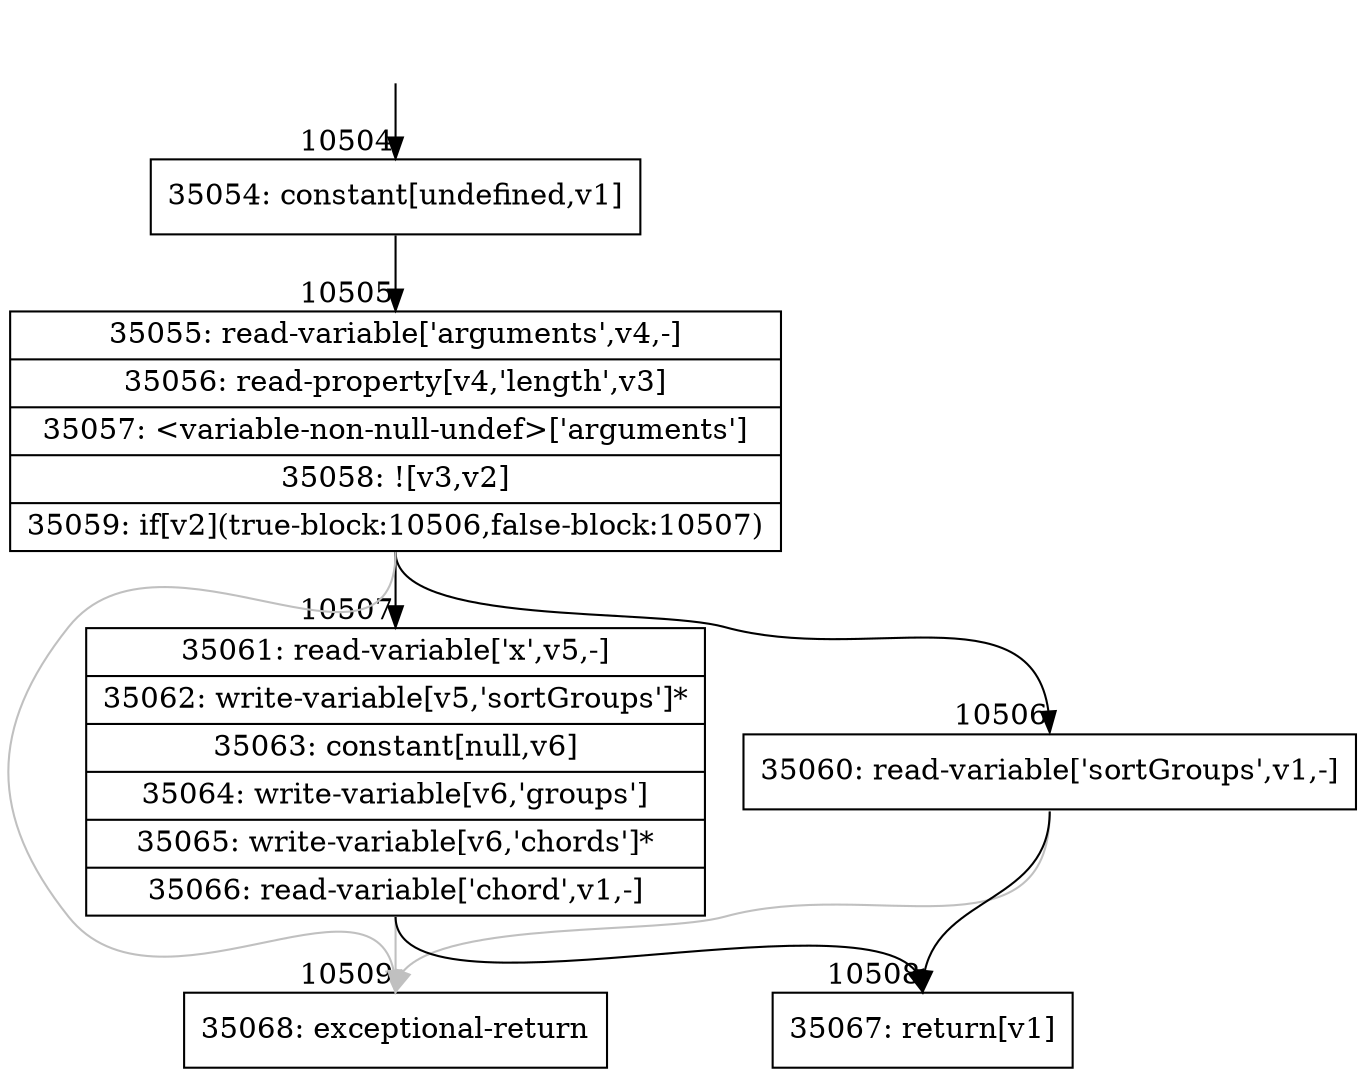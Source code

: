 digraph {
rankdir="TD"
BB_entry964[shape=none,label=""];
BB_entry964 -> BB10504 [tailport=s, headport=n, headlabel="    10504"]
BB10504 [shape=record label="{35054: constant[undefined,v1]}" ] 
BB10504 -> BB10505 [tailport=s, headport=n, headlabel="      10505"]
BB10505 [shape=record label="{35055: read-variable['arguments',v4,-]|35056: read-property[v4,'length',v3]|35057: \<variable-non-null-undef\>['arguments']|35058: ![v3,v2]|35059: if[v2](true-block:10506,false-block:10507)}" ] 
BB10505 -> BB10506 [tailport=s, headport=n, headlabel="      10506"]
BB10505 -> BB10507 [tailport=s, headport=n, headlabel="      10507"]
BB10505 -> BB10509 [tailport=s, headport=n, color=gray, headlabel="      10509"]
BB10506 [shape=record label="{35060: read-variable['sortGroups',v1,-]}" ] 
BB10506 -> BB10508 [tailport=s, headport=n, headlabel="      10508"]
BB10506 -> BB10509 [tailport=s, headport=n, color=gray]
BB10507 [shape=record label="{35061: read-variable['x',v5,-]|35062: write-variable[v5,'sortGroups']*|35063: constant[null,v6]|35064: write-variable[v6,'groups']|35065: write-variable[v6,'chords']*|35066: read-variable['chord',v1,-]}" ] 
BB10507 -> BB10508 [tailport=s, headport=n]
BB10507 -> BB10509 [tailport=s, headport=n, color=gray]
BB10508 [shape=record label="{35067: return[v1]}" ] 
BB10509 [shape=record label="{35068: exceptional-return}" ] 
//#$~ 6183
}

